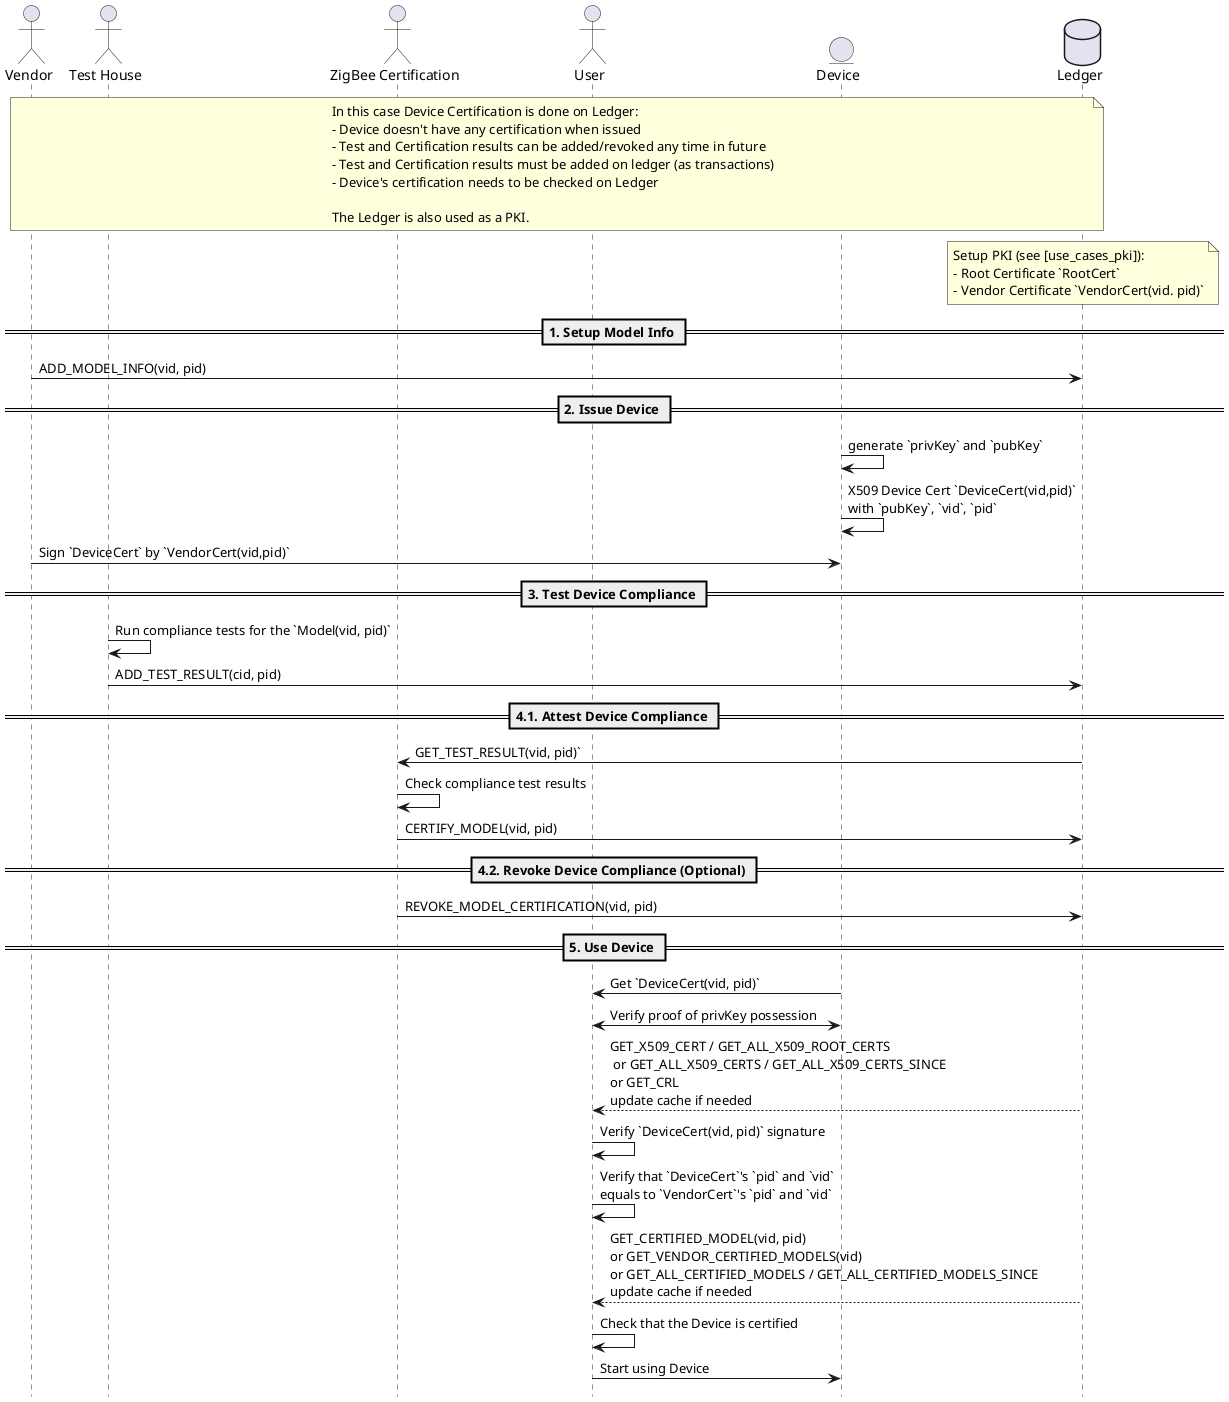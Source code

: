 @startuml
!pragma teoz true
hide footbox

actor Vendor as V
actor "Test House" as T
actor "ZigBee Certification" as ZB
actor User as U
entity Device as D
database Ledger as L

note over V, L
In this case Device Certification is done on Ledger:
- Device doesn't have any certification when issued
- Test and Certification results can be added/revoked any time in future
- Test and Certification results must be added on ledger (as transactions)
- Device's certification needs to be checked on Ledger

The Ledger is also used as a PKI.
end note

note over L
Setup PKI (see [use_cases_pki]):
- Root Certificate `RootCert`
- Vendor Certificate `VendorCert(vid. pid)`
end note

== 1. Setup Model Info ==
V -> L: ADD_MODEL_INFO(vid, pid)

== 2. Issue Device ==
D -> D: generate `privKey` and `pubKey`
D -> D: X509 Device Cert `DeviceCert(vid,pid)`\nwith `pubKey`, `vid`, `pid`
V -> D: Sign `DeviceCert` by `VendorCert(vid,pid)`

== 3. Test Device Compliance ==
T -> T: Run compliance tests for the `Model(vid, pid)`
T -> L: ADD_TEST_RESULT(cid, pid)

== 4.1. Attest Device Compliance ==
ZB <- L: GET_TEST_RESULT(vid, pid)`
ZB -> ZB: Check compliance test results
ZB -> L: CERTIFY_MODEL(vid, pid)


== 4.2. Revoke Device Compliance (Optional) ==
ZB -> L: REVOKE_MODEL_CERTIFICATION(vid, pid)

== 5. Use Device ==
U <- D: Get `DeviceCert(vid, pid)`
U <-> D: Verify proof of privKey possession
U <-- L: GET_X509_CERT / GET_ALL_X509_ROOT_CERTS\n or GET_ALL_X509_CERTS / GET_ALL_X509_CERTS_SINCE\nor GET_CRL\nupdate cache if needed
U -> U: Verify `DeviceCert(vid, pid)` signature
U -> U: Verify that `DeviceCert`'s `pid` and `vid`\nequals to `VendorCert`'s `pid` and `vid`
U <-- L:GET_CERTIFIED_MODEL(vid, pid)\nor GET_VENDOR_CERTIFIED_MODELS(vid)\nor GET_ALL_CERTIFIED_MODELS / GET_ALL_CERTIFIED_MODELS_SINCE\nupdate cache if needed
U -> U: Check that the Device is certified
U -> D: Start using Device


@enduml